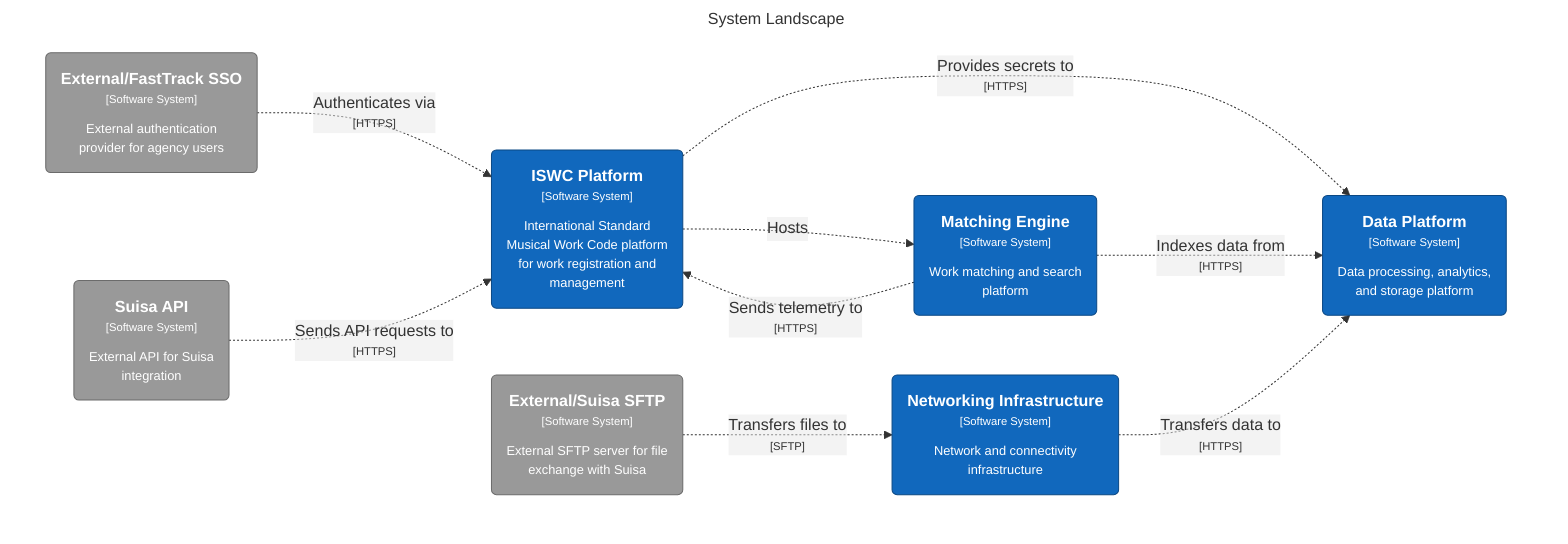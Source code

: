 graph TB
  linkStyle default fill:#ffffff

  subgraph diagram ["System Landscape"]
    style diagram fill:#ffffff,stroke:#ffffff

    1("<div style='font-weight: bold'>External/FastTrack SSO</div><div style='font-size: 70%; margin-top: 0px'>[Software System]</div><div style='font-size: 80%; margin-top:10px'>External authentication<br />provider for agency users</div>")
    style 1 fill:#999999,stroke:#6b6b6b,color:#ffffff
    13("<div style='font-weight: bold'>Matching Engine</div><div style='font-size: 70%; margin-top: 0px'>[Software System]</div><div style='font-size: 80%; margin-top:10px'>Work matching and search<br />platform</div>")
    style 13 fill:#1168bd,stroke:#0b4884,color:#ffffff
    17("<div style='font-weight: bold'>Data Platform</div><div style='font-size: 70%; margin-top: 0px'>[Software System]</div><div style='font-size: 80%; margin-top:10px'>Data processing, analytics,<br />and storage platform</div>")
    style 17 fill:#1168bd,stroke:#0b4884,color:#ffffff
    2("<div style='font-weight: bold'>Suisa API</div><div style='font-size: 70%; margin-top: 0px'>[Software System]</div><div style='font-size: 80%; margin-top:10px'>External API for Suisa<br />integration</div>")
    style 2 fill:#999999,stroke:#6b6b6b,color:#ffffff
    27("<div style='font-weight: bold'>Networking Infrastructure</div><div style='font-size: 70%; margin-top: 0px'>[Software System]</div><div style='font-size: 80%; margin-top:10px'>Network and connectivity<br />infrastructure</div>")
    style 27 fill:#1168bd,stroke:#0b4884,color:#ffffff
    3("<div style='font-weight: bold'>External/Suisa SFTP</div><div style='font-size: 70%; margin-top: 0px'>[Software System]</div><div style='font-size: 80%; margin-top:10px'>External SFTP server for file<br />exchange with Suisa</div>")
    style 3 fill:#999999,stroke:#6b6b6b,color:#ffffff
    4("<div style='font-weight: bold'>ISWC Platform</div><div style='font-size: 70%; margin-top: 0px'>[Software System]</div><div style='font-size: 80%; margin-top:10px'>International Standard<br />Musical Work Code platform<br />for work registration and<br />management</div>")
    style 4 fill:#1168bd,stroke:#0b4884,color:#ffffff

    1-. "<div>Authenticates via</div><div style='font-size: 70%'>[HTTPS]</div>" .->4
    2-. "<div>Sends API requests to</div><div style='font-size: 70%'>[HTTPS]</div>" .->4
    3-. "<div>Transfers files to</div><div style='font-size: 70%'>[SFTP]</div>" .->27
    4-. "<div>Hosts</div><div style='font-size: 70%'></div>" .->13
    4-. "<div>Provides secrets to</div><div style='font-size: 70%'>[HTTPS]</div>" .->17
    13-. "<div>Sends telemetry to</div><div style='font-size: 70%'>[HTTPS]</div>" .->4
    13-. "<div>Indexes data from</div><div style='font-size: 70%'>[HTTPS]</div>" .->17
    27-. "<div>Transfers data to</div><div style='font-size: 70%'>[HTTPS]</div>" .->17
  end